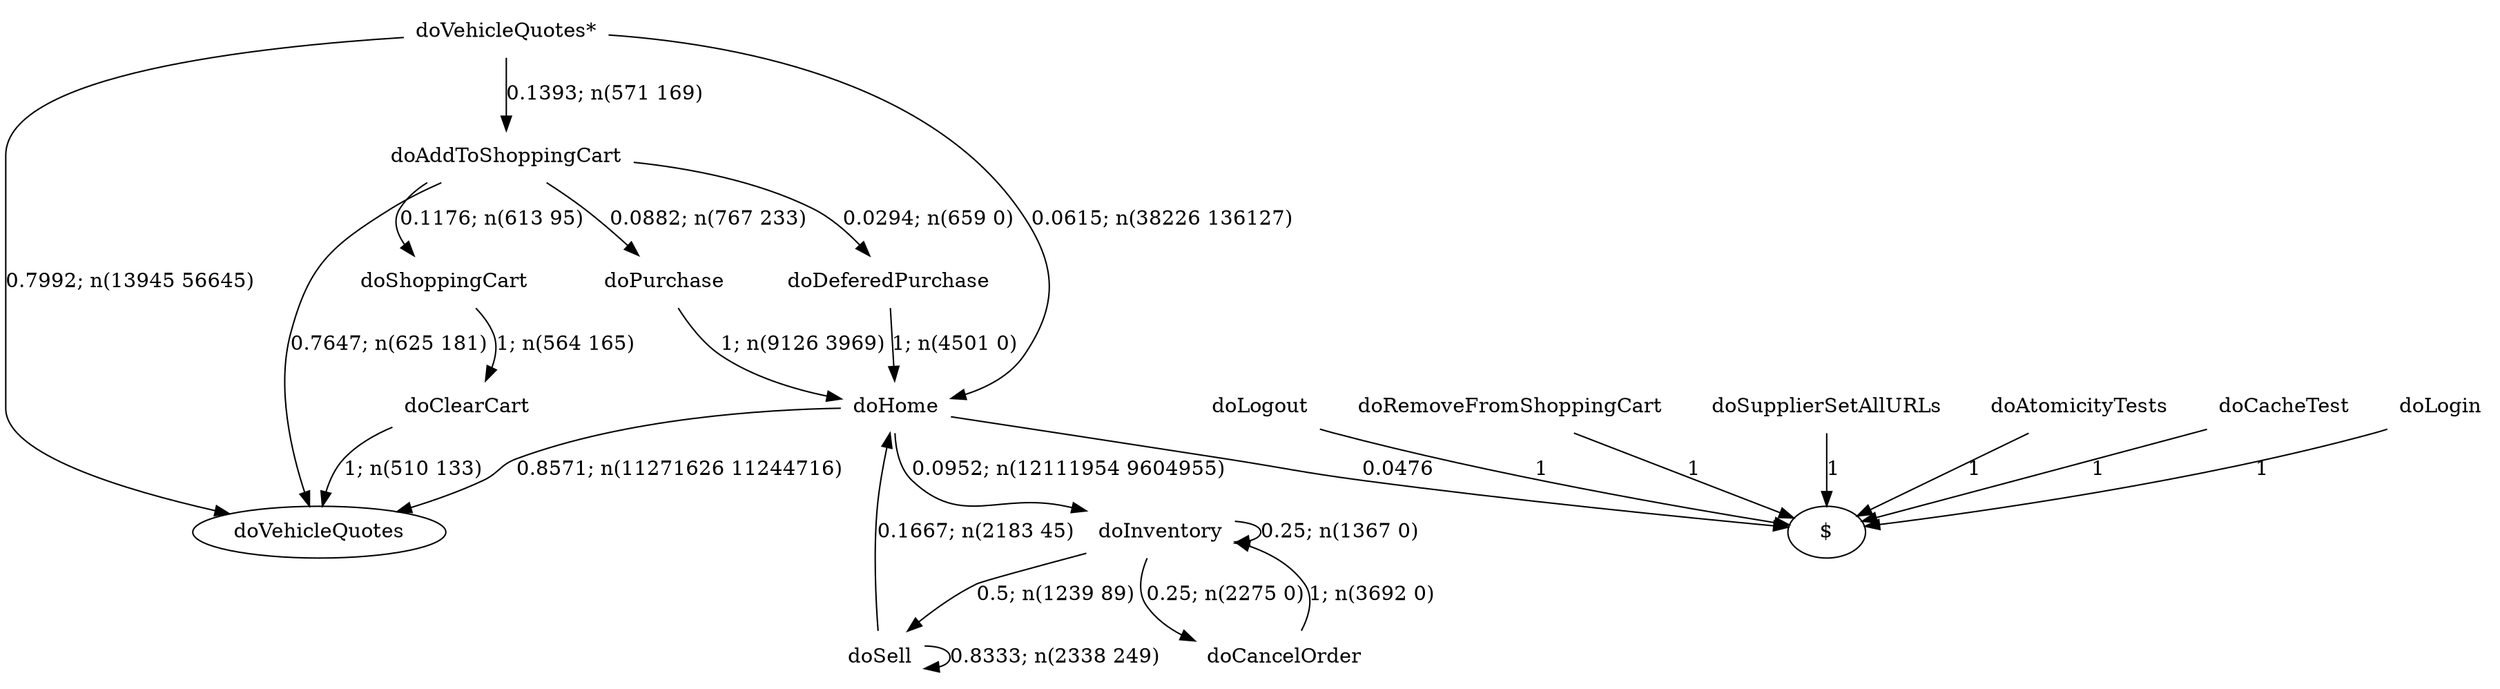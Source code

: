 digraph G {"doVehicleQuotes*" [label="doVehicleQuotes*",shape=none];"doSupplierSetAllURLs" [label="doSupplierSetAllURLs",shape=none];"doAtomicityTests" [label="doAtomicityTests",shape=none];"doCacheTest" [label="doCacheTest",shape=none];"doLogin" [label="doLogin",shape=none];"doAddToShoppingCart" [label="doAddToShoppingCart",shape=none];"doDeferedPurchase" [label="doDeferedPurchase",shape=none];"doHome" [label="doHome",shape=none];"doShoppingCart" [label="doShoppingCart",shape=none];"doClearCart" [label="doClearCart",shape=none];"doPurchase" [label="doPurchase",shape=none];"doInventory" [label="doInventory",shape=none];"doSell" [label="doSell",shape=none];"doLogout" [label="doLogout",shape=none];"doCancelOrder" [label="doCancelOrder",shape=none];"doRemoveFromShoppingCart" [label="doRemoveFromShoppingCart",shape=none];"doVehicleQuotes*"->"doVehicleQuotes" [style=solid,label="0.7992; n(13945 56645)"];"doVehicleQuotes*"->"doAddToShoppingCart" [style=solid,label="0.1393; n(571 169)"];"doVehicleQuotes*"->"doHome" [style=solid,label="0.0615; n(38226 136127)"];"doSupplierSetAllURLs"->"$" [style=solid,label="1"];"doAtomicityTests"->"$" [style=solid,label="1"];"doCacheTest"->"$" [style=solid,label="1"];"doLogin"->"$" [style=solid,label="1"];"doAddToShoppingCart"->"doVehicleQuotes" [style=solid,label="0.7647; n(625 181)"];"doAddToShoppingCart"->"doDeferedPurchase" [style=solid,label="0.0294; n(659 0)"];"doAddToShoppingCart"->"doShoppingCart" [style=solid,label="0.1176; n(613 95)"];"doAddToShoppingCart"->"doPurchase" [style=solid,label="0.0882; n(767 233)"];"doDeferedPurchase"->"doHome" [style=solid,label="1; n(4501 0)"];"doHome"->"doVehicleQuotes" [style=solid,label="0.8571; n(11271626 11244716)"];"doHome"->"doInventory" [style=solid,label="0.0952; n(12111954 9604955)"];"doHome"->"$" [style=solid,label="0.0476"];"doShoppingCart"->"doClearCart" [style=solid,label="1; n(564 165)"];"doClearCart"->"doVehicleQuotes" [style=solid,label="1; n(510 133)"];"doPurchase"->"doHome" [style=solid,label="1; n(9126 3969)"];"doInventory"->"doInventory" [style=solid,label="0.25; n(1367 0)"];"doInventory"->"doSell" [style=solid,label="0.5; n(1239 89)"];"doInventory"->"doCancelOrder" [style=solid,label="0.25; n(2275 0)"];"doSell"->"doHome" [style=solid,label="0.1667; n(2183 45)"];"doSell"->"doSell" [style=solid,label="0.8333; n(2338 249)"];"doLogout"->"$" [style=solid,label="1"];"doCancelOrder"->"doInventory" [style=solid,label="1; n(3692 0)"];"doRemoveFromShoppingCart"->"$" [style=solid,label="1"];}